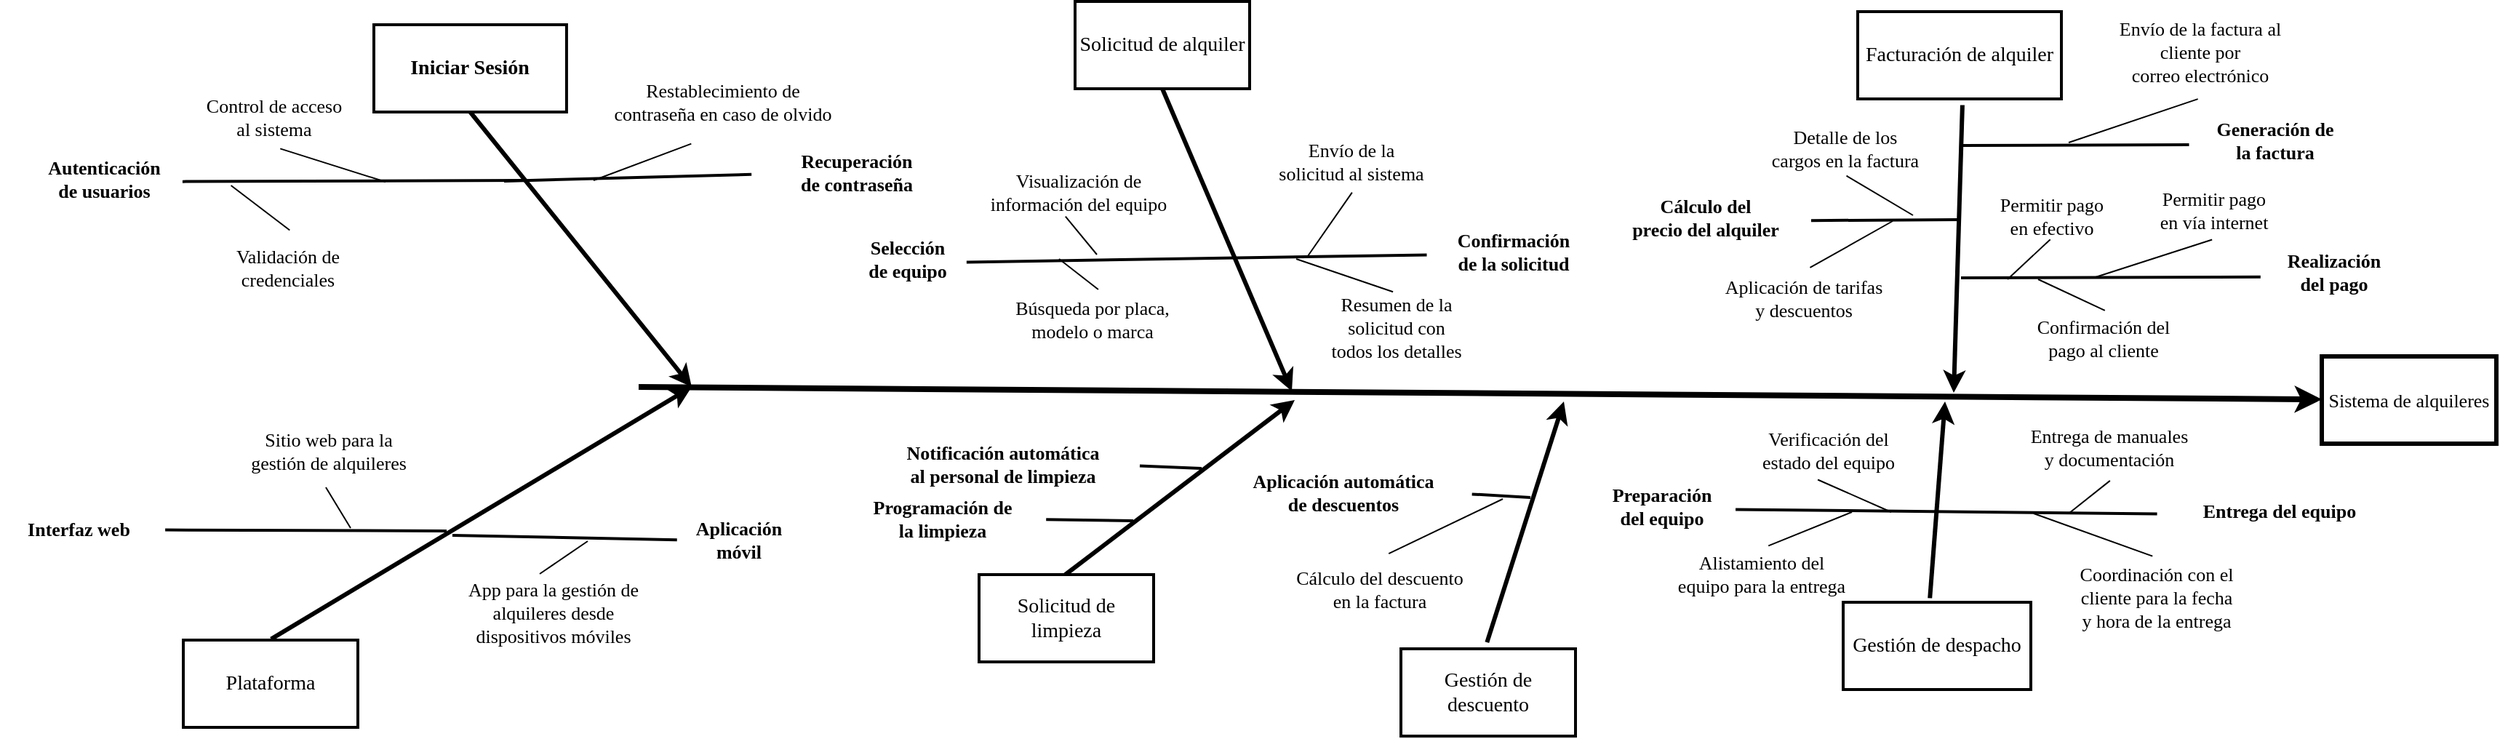 <mxfile version="23.0.2" type="device">
  <diagram name="Page-1" id="4fc8d65c-f3f6-feb3-4d1c-02f59d9f9886">
    <mxGraphModel dx="1450" dy="629" grid="0" gridSize="10" guides="0" tooltips="1" connect="0" arrows="0" fold="1" page="0" pageScale="1" pageWidth="1169" pageHeight="827" background="none" math="0" shadow="0">
      <root>
        <mxCell id="0" />
        <mxCell id="1" parent="0" />
        <mxCell id="2" value="Iniciar Sesión" style="whiteSpace=wrap;strokeWidth=2;fontSize=14;fontFamily=Verdana;fontStyle=1" parent="1" vertex="1">
          <mxGeometry x="27" y="127" width="132.46" height="60" as="geometry" />
        </mxCell>
        <mxCell id="5" value="Plataforma" style="whiteSpace=wrap;strokeWidth=2;fontSize=14;fontFamily=Verdana;fontStyle=0" parent="1" vertex="1">
          <mxGeometry x="-104.002" y="550" width="120" height="60" as="geometry" />
        </mxCell>
        <mxCell id="8" value="Sistema de alquileres" style="whiteSpace=wrap;strokeWidth=3;fontSize=13;fontFamily=Verdana;" parent="1" vertex="1">
          <mxGeometry x="1366" y="355" width="120" height="60" as="geometry" />
        </mxCell>
        <mxCell id="9" value="" style="edgeStyle=none;strokeWidth=4;fontSize=13;fontFamily=Verdana;" parent="1" target="8" edge="1">
          <mxGeometry width="100" height="100" relative="1" as="geometry">
            <mxPoint x="209" y="376" as="sourcePoint" />
            <mxPoint x="329" y="326" as="targetPoint" />
          </mxGeometry>
        </mxCell>
        <mxCell id="12" value="" style="edgeStyle=none;exitX=0.5;exitY=1;strokeWidth=3;fontSize=13;fontFamily=Verdana;" parent="1" source="2" edge="1">
          <mxGeometry width="100" height="100" relative="1" as="geometry">
            <mxPoint x="185.458" y="286" as="sourcePoint" />
            <mxPoint x="245.458" y="376" as="targetPoint" />
          </mxGeometry>
        </mxCell>
        <mxCell id="15" value="" style="edgeStyle=none;exitX=0.503;exitY=-0.012;strokeWidth=3;exitDx=0;exitDy=0;exitPerimeter=0;fontSize=13;fontFamily=Verdana;" parent="1" source="5" edge="1">
          <mxGeometry width="100" height="100" relative="1" as="geometry">
            <mxPoint x="185.458" y="496" as="sourcePoint" />
            <mxPoint x="245.458" y="376" as="targetPoint" />
          </mxGeometry>
        </mxCell>
        <mxCell id="16" value="" style="edgeStyle=none;endArrow=none;strokeWidth=2;fontSize=13;fontFamily=Verdana;" parent="1" source="114" edge="1">
          <mxGeometry width="100" height="100" relative="1" as="geometry">
            <mxPoint x="-77.482" y="236.47" as="sourcePoint" />
            <mxPoint x="131" y="234" as="targetPoint" />
          </mxGeometry>
        </mxCell>
        <mxCell id="19" value="" style="edgeStyle=none;endArrow=none;strokeWidth=2;entryX=-0.057;entryY=0.486;entryDx=0;entryDy=0;entryPerimeter=0;fontSize=13;fontFamily=Verdana;" parent="1" target="137" edge="1">
          <mxGeometry width="100" height="100" relative="1" as="geometry">
            <mxPoint x="116.518" y="234.47" as="sourcePoint" />
            <mxPoint x="176.518" y="234.47" as="targetPoint" />
          </mxGeometry>
        </mxCell>
        <mxCell id="27" value="" style="edgeStyle=none;endArrow=none;strokeWidth=2;exitX=1.047;exitY=0.452;exitDx=0;exitDy=0;exitPerimeter=0;fontSize=13;fontFamily=Verdana;" parent="1" source="120" edge="1">
          <mxGeometry width="100" height="100" relative="1" as="geometry">
            <mxPoint x="-76.003" y="478.76" as="sourcePoint" />
            <mxPoint x="77" y="475" as="targetPoint" />
          </mxGeometry>
        </mxCell>
        <mxCell id="38" value="" style="edgeStyle=none;endArrow=none;exitX=0.533;exitY=1.062;exitDx=0;exitDy=0;exitPerimeter=0;fontSize=13;fontFamily=Verdana;" parent="1" source="122" edge="1">
          <mxGeometry width="100" height="100" relative="1" as="geometry">
            <mxPoint x="-53" y="256" as="sourcePoint" />
            <mxPoint x="35" y="235" as="targetPoint" />
          </mxGeometry>
        </mxCell>
        <mxCell id="39" value="" style="edgeStyle=none;endArrow=none;exitX=0.512;exitY=-0.13;exitDx=0;exitDy=0;exitPerimeter=0;fontSize=13;fontFamily=Verdana;" parent="1" source="121" edge="1">
          <mxGeometry width="100" height="100" relative="1" as="geometry">
            <mxPoint x="-99.445" y="255.672" as="sourcePoint" />
            <mxPoint x="-71.212" y="237.47" as="targetPoint" />
          </mxGeometry>
        </mxCell>
        <mxCell id="114" value="Autenticación&#xa;de usuarios" style="text;spacingTop=-5;fontSize=13;align=center;verticalAlign=middle;points=[];fontStyle=1;fontFamily=Verdana;" parent="1" vertex="1">
          <mxGeometry x="-212" y="216" width="107.46" height="38" as="geometry" />
        </mxCell>
        <mxCell id="120" value="Interfaz web" style="text;spacingTop=-5;fontSize=13;align=center;verticalAlign=middle;points=[];fontStyle=1;fontFamily=Verdana;" parent="1" vertex="1">
          <mxGeometry x="-230" y="463" width="108.46" height="25" as="geometry" />
        </mxCell>
        <mxCell id="121" value="Validación de&#xa;credenciales" style="text;spacingTop=-5;fontSize=13;align=center;verticalAlign=middle;points=[];fontFamily=Verdana;" parent="1" vertex="1">
          <mxGeometry x="-80" y="274" width="96" height="44" as="geometry" />
        </mxCell>
        <mxCell id="122" value="Control de acceso&#xa;al sistema" style="text;spacingTop=-5;fontSize=13;align=center;verticalAlign=middle;points=[];fontFamily=Verdana;" parent="1" vertex="1">
          <mxGeometry x="-104" y="175" width="125" height="35" as="geometry" />
        </mxCell>
        <mxCell id="137" value="Recuperación&#xa;de contraseña" style="text;spacingTop=-5;fontSize=13;align=center;verticalAlign=middle;points=[];fontStyle=1;fontFamily=Verdana;" parent="1" vertex="1">
          <mxGeometry x="294" y="210" width="130" height="41" as="geometry" />
        </mxCell>
        <mxCell id="143" value="Solicitud de alquiler" style="whiteSpace=wrap;strokeWidth=2;fontSize=14;fontFamily=Verdana;fontStyle=0" parent="1" vertex="1">
          <mxGeometry x="509" y="111.0" width="120" height="60" as="geometry" />
        </mxCell>
        <mxCell id="145" value="" style="edgeStyle=none;exitX=0.5;exitY=1;strokeWidth=3;fontSize=13;fontFamily=Verdana;" parent="1" source="143" edge="1">
          <mxGeometry width="100" height="100" relative="1" as="geometry">
            <mxPoint x="600" y="295.0" as="sourcePoint" />
            <mxPoint x="658" y="379" as="targetPoint" />
          </mxGeometry>
        </mxCell>
        <mxCell id="146" value="" style="edgeStyle=none;exitX=0.493;exitY=0.002;strokeWidth=3;exitDx=0;exitDy=0;exitPerimeter=0;fontSize=13;fontFamily=Verdana;" parent="1" source="iAjT5SWpcd2ESqq7upP2-287" edge="1">
          <mxGeometry width="100" height="100" relative="1" as="geometry">
            <mxPoint x="600.0" y="505.0" as="sourcePoint" />
            <mxPoint x="660" y="385.0" as="targetPoint" />
          </mxGeometry>
        </mxCell>
        <mxCell id="147" value="" style="edgeStyle=none;endArrow=none;strokeWidth=2;exitX=1.032;exitY=0.507;exitDx=0;exitDy=0;exitPerimeter=0;entryX=-0.069;entryY=0.511;entryDx=0;entryDy=0;entryPerimeter=0;fontSize=13;fontFamily=Verdana;" parent="1" source="176" target="198" edge="1">
          <mxGeometry width="100" height="100" relative="1" as="geometry">
            <mxPoint x="499.0" y="285.0" as="sourcePoint" />
            <mxPoint x="606" y="290" as="targetPoint" />
          </mxGeometry>
        </mxCell>
        <mxCell id="159" value="" style="edgeStyle=none;endArrow=none;exitX=0.439;exitY=0.993;exitDx=0;exitDy=0;exitPerimeter=0;fontSize=13;fontFamily=Verdana;" parent="1" source="191" edge="1">
          <mxGeometry width="100" height="100" relative="1" as="geometry">
            <mxPoint x="529.0" y="305.0" as="sourcePoint" />
            <mxPoint x="524" y="285" as="targetPoint" />
          </mxGeometry>
        </mxCell>
        <mxCell id="160" value="" style="edgeStyle=none;endArrow=none;exitX=0.53;exitY=-0.108;exitDx=0;exitDy=0;exitPerimeter=0;fontSize=13;fontFamily=Verdana;" parent="1" source="190" edge="1">
          <mxGeometry width="100" height="100" relative="1" as="geometry">
            <mxPoint x="499.0" y="305.0" as="sourcePoint" />
            <mxPoint x="498" y="288" as="targetPoint" />
          </mxGeometry>
        </mxCell>
        <mxCell id="176" value="Selección&#xa;de equipo" style="text;spacingTop=-5;fontSize=13;align=center;verticalAlign=middle;points=[];fontStyle=1;fontFamily=Verdana;" parent="1" vertex="1">
          <mxGeometry x="356" y="276" width="76" height="28" as="geometry" />
        </mxCell>
        <mxCell id="190" value="Búsqueda por placa,&#xa;modelo o marca" style="text;spacingTop=-5;fontSize=13;align=center;verticalAlign=middle;points=[];fontFamily=Verdana;" parent="1" vertex="1">
          <mxGeometry x="455" y="313" width="132" height="37" as="geometry" />
        </mxCell>
        <mxCell id="191" value="Visualización de&#xa;información del equipo" style="text;spacingTop=-5;fontSize=13;align=center;verticalAlign=middle;points=[];fontFamily=Verdana;" parent="1" vertex="1">
          <mxGeometry x="437" y="229" width="149" height="30" as="geometry" />
        </mxCell>
        <mxCell id="198" value="Confirmación&#xa;de la solicitud" style="text;spacingTop=-5;fontSize=13;align=center;verticalAlign=middle;points=[];fontStyle=1;fontFamily=Verdana;" parent="1" vertex="1">
          <mxGeometry x="758" y="274" width="105" height="22" as="geometry" />
        </mxCell>
        <mxCell id="206" value="" style="edgeStyle=none;exitX=0.514;exitY=1.071;strokeWidth=3;exitDx=0;exitDy=0;exitPerimeter=0;fontSize=13;fontFamily=Verdana;" parent="1" source="iAjT5SWpcd2ESqq7upP2-303" edge="1">
          <mxGeometry width="100" height="100" relative="1" as="geometry">
            <mxPoint x="1054.833" y="275.528" as="sourcePoint" />
            <mxPoint x="1113" y="380" as="targetPoint" />
          </mxGeometry>
        </mxCell>
        <mxCell id="207" value="" style="edgeStyle=none;exitX=0.493;exitY=-0.074;strokeWidth=3;exitDx=0;exitDy=0;exitPerimeter=0;fontSize=13;fontFamily=Verdana;" parent="1" source="iAjT5SWpcd2ESqq7upP2-295" edge="1">
          <mxGeometry width="100" height="100" relative="1" as="geometry">
            <mxPoint x="1054.833" y="505.528" as="sourcePoint" />
            <mxPoint x="845" y="386" as="targetPoint" />
          </mxGeometry>
        </mxCell>
        <mxCell id="iAjT5SWpcd2ESqq7upP2-274" value="" style="edgeStyle=none;endArrow=none;exitX=0.397;exitY=1.109;exitDx=0;exitDy=0;exitPerimeter=0;fontSize=13;fontFamily=Verdana;" parent="1" source="iAjT5SWpcd2ESqq7upP2-275" edge="1">
          <mxGeometry width="100" height="100" relative="1" as="geometry">
            <mxPoint x="192" y="190" as="sourcePoint" />
            <mxPoint x="178" y="234" as="targetPoint" />
          </mxGeometry>
        </mxCell>
        <mxCell id="iAjT5SWpcd2ESqq7upP2-275" value="Restablecimiento de&#xa;contraseña en caso de olvido" style="text;spacingTop=-5;fontSize=13;align=center;verticalAlign=middle;points=[];fontFamily=Verdana;" parent="1" vertex="1">
          <mxGeometry x="161" y="160" width="212" height="44" as="geometry" />
        </mxCell>
        <mxCell id="iAjT5SWpcd2ESqq7upP2-277" value="" style="edgeStyle=none;endArrow=none;exitX=0.486;exitY=1.139;exitDx=0;exitDy=0;exitPerimeter=0;fontSize=13;fontFamily=Verdana;" parent="1" source="iAjT5SWpcd2ESqq7upP2-278" edge="1">
          <mxGeometry width="100" height="100" relative="1" as="geometry">
            <mxPoint x="-85.052" y="504" as="sourcePoint" />
            <mxPoint x="11" y="473" as="targetPoint" />
          </mxGeometry>
        </mxCell>
        <mxCell id="iAjT5SWpcd2ESqq7upP2-278" value="Sitio web para la&#xa;gestión de alquileres" style="text;spacingTop=-5;fontSize=13;align=center;verticalAlign=middle;points=[];fontFamily=Verdana;" parent="1" vertex="1">
          <mxGeometry x="-76" y="404" width="144" height="36" as="geometry" />
        </mxCell>
        <mxCell id="iAjT5SWpcd2ESqq7upP2-281" value="" style="edgeStyle=none;endArrow=none;strokeWidth=2;fontSize=13;fontFamily=Verdana;exitX=-0.033;exitY=0.45;exitDx=0;exitDy=0;exitPerimeter=0;" parent="1" source="iAjT5SWpcd2ESqq7upP2-282" edge="1">
          <mxGeometry width="100" height="100" relative="1" as="geometry">
            <mxPoint x="225" y="503" as="sourcePoint" />
            <mxPoint x="81" y="478" as="targetPoint" />
          </mxGeometry>
        </mxCell>
        <mxCell id="iAjT5SWpcd2ESqq7upP2-282" value="Aplicación&#xa;móvil" style="text;spacingTop=-5;fontSize=13;align=center;verticalAlign=middle;points=[];fontStyle=1;fontFamily=Verdana;" parent="1" vertex="1">
          <mxGeometry x="238" y="464" width="80" height="38" as="geometry" />
        </mxCell>
        <mxCell id="iAjT5SWpcd2ESqq7upP2-285" value="" style="edgeStyle=none;endArrow=none;exitX=0.441;exitY=-0.009;exitDx=0;exitDy=0;exitPerimeter=0;fontSize=13;fontFamily=Verdana;" parent="1" source="iAjT5SWpcd2ESqq7upP2-286" edge="1">
          <mxGeometry width="100" height="100" relative="1" as="geometry">
            <mxPoint x="329.948" y="621" as="sourcePoint" />
            <mxPoint x="174" y="482" as="targetPoint" />
          </mxGeometry>
        </mxCell>
        <mxCell id="iAjT5SWpcd2ESqq7upP2-286" value="App para la gestión de&#xa;alquileres desde&#xa;dispositivos móviles" style="text;spacingTop=-5;fontSize=13;align=center;verticalAlign=middle;points=[];fontFamily=Verdana;" parent="1" vertex="1">
          <mxGeometry x="70" y="505" width="161" height="56" as="geometry" />
        </mxCell>
        <mxCell id="iAjT5SWpcd2ESqq7upP2-287" value="Solicitud de limpieza" style="whiteSpace=wrap;strokeWidth=2;fontSize=14;fontFamily=Verdana;fontStyle=0" parent="1" vertex="1">
          <mxGeometry x="443" y="505.0" width="120" height="60" as="geometry" />
        </mxCell>
        <mxCell id="iAjT5SWpcd2ESqq7upP2-288" value="" style="edgeStyle=none;endArrow=none;strokeWidth=2;exitX=1.031;exitY=0.479;exitDx=0;exitDy=0;exitPerimeter=0;fontSize=13;fontFamily=Verdana;" parent="1" source="iAjT5SWpcd2ESqq7upP2-291" edge="1">
          <mxGeometry width="100" height="100" relative="1" as="geometry">
            <mxPoint x="468.0" y="464.0" as="sourcePoint" />
            <mxPoint x="596" y="432" as="targetPoint" />
          </mxGeometry>
        </mxCell>
        <mxCell id="iAjT5SWpcd2ESqq7upP2-291" value="Notificación automática&#xa;al personal de limpieza" style="text;spacingTop=-5;fontSize=13;align=center;verticalAlign=middle;points=[];fontStyle=1;fontFamily=Verdana;" parent="1" vertex="1">
          <mxGeometry x="371" y="413" width="177" height="36" as="geometry" />
        </mxCell>
        <mxCell id="iAjT5SWpcd2ESqq7upP2-294" value="Programación de&#xa;la limpieza" style="text;spacingTop=-5;fontSize=13;align=center;verticalAlign=middle;points=[];fontStyle=1;fontFamily=Verdana;" parent="1" vertex="1">
          <mxGeometry x="353" y="456" width="130" height="25" as="geometry" />
        </mxCell>
        <mxCell id="iAjT5SWpcd2ESqq7upP2-295" value="Gestión de descuento" style="whiteSpace=wrap;strokeWidth=2;fontSize=14;fontFamily=Verdana;fontStyle=0" parent="1" vertex="1">
          <mxGeometry x="733" y="556" width="120" height="60" as="geometry" />
        </mxCell>
        <mxCell id="iAjT5SWpcd2ESqq7upP2-296" value="" style="edgeStyle=none;endArrow=none;strokeWidth=2;exitX=1.029;exitY=0.474;exitDx=0;exitDy=0;exitPerimeter=0;fontSize=13;fontFamily=Verdana;" parent="1" source="iAjT5SWpcd2ESqq7upP2-299" edge="1">
          <mxGeometry width="100" height="100" relative="1" as="geometry">
            <mxPoint x="742.0" y="430.0" as="sourcePoint" />
            <mxPoint x="822" y="452" as="targetPoint" />
          </mxGeometry>
        </mxCell>
        <mxCell id="iAjT5SWpcd2ESqq7upP2-298" value="" style="edgeStyle=none;endArrow=none;fontSize=13;fontFamily=Verdana;entryX=0.541;entryY=-0.196;entryDx=0;entryDy=0;entryPerimeter=0;" parent="1" target="iAjT5SWpcd2ESqq7upP2-300" edge="1">
          <mxGeometry width="100" height="100" relative="1" as="geometry">
            <mxPoint x="803" y="453" as="sourcePoint" />
            <mxPoint x="769" y="488" as="targetPoint" />
          </mxGeometry>
        </mxCell>
        <mxCell id="iAjT5SWpcd2ESqq7upP2-299" value="Aplicación automática&#xa;de descuentos" style="text;spacingTop=-5;fontSize=13;align=center;verticalAlign=middle;points=[];fontStyle=1;fontFamily=Verdana;" parent="1" vertex="1">
          <mxGeometry x="610" y="435" width="167" height="31" as="geometry" />
        </mxCell>
        <mxCell id="iAjT5SWpcd2ESqq7upP2-300" value="Cálculo del descuento&#xa;en la factura" style="text;spacingTop=-5;fontSize=13;align=center;verticalAlign=middle;points=[];fontFamily=Verdana;" parent="1" vertex="1">
          <mxGeometry x="644" y="498" width="149" height="38" as="geometry" />
        </mxCell>
        <mxCell id="iAjT5SWpcd2ESqq7upP2-303" value="Facturación de alquiler" style="whiteSpace=wrap;strokeWidth=2;fontSize=14;fontFamily=Verdana;fontStyle=0" parent="1" vertex="1">
          <mxGeometry x="1047" y="118" width="140" height="60" as="geometry" />
        </mxCell>
        <mxCell id="iAjT5SWpcd2ESqq7upP2-304" value="" style="edgeStyle=none;endArrow=none;strokeWidth=2;entryX=-0.029;entryY=0.528;entryDx=0;entryDy=0;entryPerimeter=0;fontSize=13;fontFamily=Verdana;" parent="1" target="iAjT5SWpcd2ESqq7upP2-310" edge="1">
          <mxGeometry width="100" height="100" relative="1" as="geometry">
            <mxPoint x="1119" y="210" as="sourcePoint" />
            <mxPoint x="1247" y="191" as="targetPoint" />
          </mxGeometry>
        </mxCell>
        <mxCell id="iAjT5SWpcd2ESqq7upP2-305" value="" style="edgeStyle=none;endArrow=none;exitX=0.505;exitY=0.968;exitDx=0;exitDy=0;exitPerimeter=0;fontSize=13;fontFamily=Verdana;" parent="1" source="iAjT5SWpcd2ESqq7upP2-309" edge="1">
          <mxGeometry width="100" height="100" relative="1" as="geometry">
            <mxPoint x="1073" y="251" as="sourcePoint" />
            <mxPoint x="1085" y="258" as="targetPoint" />
          </mxGeometry>
        </mxCell>
        <mxCell id="iAjT5SWpcd2ESqq7upP2-306" value="" style="edgeStyle=none;endArrow=none;exitX=0.532;exitY=-0.076;exitDx=0;exitDy=0;exitPerimeter=0;fontSize=13;fontFamily=Verdana;" parent="1" source="iAjT5SWpcd2ESqq7upP2-308" edge="1">
          <mxGeometry width="100" height="100" relative="1" as="geometry">
            <mxPoint x="1033" y="252" as="sourcePoint" />
            <mxPoint x="1071" y="262" as="targetPoint" />
          </mxGeometry>
        </mxCell>
        <mxCell id="iAjT5SWpcd2ESqq7upP2-307" value="Cálculo del&#xa;precio del alquiler" style="text;spacingTop=-5;fontSize=13;align=center;verticalAlign=middle;points=[];fontStyle=1;fontFamily=Verdana;" parent="1" vertex="1">
          <mxGeometry x="875" y="240" width="135" height="43" as="geometry" />
        </mxCell>
        <mxCell id="iAjT5SWpcd2ESqq7upP2-308" value="Aplicación de tarifas&#xa;y descuentos" style="text;spacingTop=-5;fontSize=13;align=center;verticalAlign=middle;points=[];fontFamily=Verdana;" parent="1" vertex="1">
          <mxGeometry x="944" y="297" width="132" height="40" as="geometry" />
        </mxCell>
        <mxCell id="iAjT5SWpcd2ESqq7upP2-309" value="Detalle de los&#xa;cargos en la factura" style="text;spacingTop=-5;fontSize=13;align=center;verticalAlign=middle;points=[];fontFamily=Verdana;" parent="1" vertex="1">
          <mxGeometry x="963" y="196" width="151" height="36" as="geometry" />
        </mxCell>
        <mxCell id="iAjT5SWpcd2ESqq7upP2-310" value="Generación de&#xa;la factura" style="text;spacingTop=-5;fontSize=13;align=center;verticalAlign=middle;points=[];fontStyle=1;fontFamily=Verdana;" parent="1" vertex="1">
          <mxGeometry x="1278" y="192" width="112" height="33.03" as="geometry" />
        </mxCell>
        <mxCell id="iAjT5SWpcd2ESqq7upP2-311" value="Resumen de la&#xa;solicitud con&#xa;todos los detalles" style="text;spacingTop=-5;fontSize=13;align=center;verticalAlign=middle;points=[];fontFamily=Verdana;" parent="1" vertex="1">
          <mxGeometry x="669" y="313" width="122" height="48" as="geometry" />
        </mxCell>
        <mxCell id="iAjT5SWpcd2ESqq7upP2-312" value="" style="edgeStyle=none;endArrow=none;exitX=0.48;exitY=-0.049;exitDx=0;exitDy=0;exitPerimeter=0;fontSize=13;fontFamily=Verdana;" parent="1" source="iAjT5SWpcd2ESqq7upP2-311" edge="1">
          <mxGeometry width="100" height="100" relative="1" as="geometry">
            <mxPoint x="698.0" y="307.0" as="sourcePoint" />
            <mxPoint x="661" y="288" as="targetPoint" />
          </mxGeometry>
        </mxCell>
        <mxCell id="iAjT5SWpcd2ESqq7upP2-313" value="Envío de la&#xa;solicitud al sistema" style="text;spacingTop=-5;fontSize=13;align=center;verticalAlign=middle;points=[];fontFamily=Verdana;" parent="1" vertex="1">
          <mxGeometry x="629" y="205" width="140" height="36" as="geometry" />
        </mxCell>
        <mxCell id="iAjT5SWpcd2ESqq7upP2-314" value="" style="edgeStyle=none;endArrow=none;exitX=0.503;exitY=1.037;exitDx=0;exitDy=0;exitPerimeter=0;fontSize=13;fontFamily=Verdana;" parent="1" source="iAjT5SWpcd2ESqq7upP2-313" edge="1">
          <mxGeometry width="100" height="100" relative="1" as="geometry">
            <mxPoint x="708.0" y="317.0" as="sourcePoint" />
            <mxPoint x="669" y="286" as="targetPoint" />
          </mxGeometry>
        </mxCell>
        <mxCell id="iAjT5SWpcd2ESqq7upP2-315" value="" style="edgeStyle=none;endArrow=none;strokeWidth=2;entryX=-0.056;entryY=0.537;entryDx=0;entryDy=0;entryPerimeter=0;fontSize=13;fontFamily=Verdana;" parent="1" target="iAjT5SWpcd2ESqq7upP2-316" edge="1">
          <mxGeometry width="100" height="100" relative="1" as="geometry">
            <mxPoint x="1118" y="301" as="sourcePoint" />
            <mxPoint x="1242" y="287" as="targetPoint" />
          </mxGeometry>
        </mxCell>
        <mxCell id="iAjT5SWpcd2ESqq7upP2-316" value="Realización&#xa;del pago" style="text;spacingTop=-5;fontSize=13;align=center;verticalAlign=middle;points=[];fontFamily=Verdana;fontStyle=1" parent="1" vertex="1">
          <mxGeometry x="1329" y="280" width="91" height="38" as="geometry" />
        </mxCell>
        <mxCell id="iAjT5SWpcd2ESqq7upP2-317" value="Envío de la factura al&#xa;cliente por&#xa;correo electrónico" style="text;spacingTop=-5;fontSize=13;align=center;verticalAlign=middle;points=[];fontFamily=Verdana;" parent="1" vertex="1">
          <mxGeometry x="1213" y="119" width="139" height="57" as="geometry" />
        </mxCell>
        <mxCell id="iAjT5SWpcd2ESqq7upP2-318" value="" style="edgeStyle=none;endArrow=none;exitX=0.488;exitY=1.036;exitDx=0;exitDy=0;exitPerimeter=0;fontSize=13;fontFamily=Verdana;" parent="1" source="iAjT5SWpcd2ESqq7upP2-317" edge="1">
          <mxGeometry width="100" height="100" relative="1" as="geometry">
            <mxPoint x="1161" y="206" as="sourcePoint" />
            <mxPoint x="1192" y="208" as="targetPoint" />
          </mxGeometry>
        </mxCell>
        <mxCell id="iAjT5SWpcd2ESqq7upP2-319" value="Confirmación del&#xa;pago al cliente" style="text;spacingTop=-5;fontSize=13;align=center;verticalAlign=middle;points=[];fontFamily=Verdana;" parent="1" vertex="1">
          <mxGeometry x="1159" y="327" width="114" height="35" as="geometry" />
        </mxCell>
        <mxCell id="iAjT5SWpcd2ESqq7upP2-320" value="" style="edgeStyle=none;endArrow=none;exitX=0.508;exitY=-0.101;exitDx=0;exitDy=0;exitPerimeter=0;fontSize=13;fontFamily=Verdana;" parent="1" source="iAjT5SWpcd2ESqq7upP2-319" edge="1">
          <mxGeometry width="100" height="100" relative="1" as="geometry">
            <mxPoint x="1133" y="317" as="sourcePoint" />
            <mxPoint x="1171" y="302" as="targetPoint" />
          </mxGeometry>
        </mxCell>
        <mxCell id="iAjT5SWpcd2ESqq7upP2-321" value="Permitir pago&#xa;en efectivo" style="text;spacingTop=-5;fontSize=13;align=center;verticalAlign=middle;points=[];fontFamily=Verdana;" parent="1" vertex="1">
          <mxGeometry x="1136" y="247" width="89" height="27" as="geometry" />
        </mxCell>
        <mxCell id="iAjT5SWpcd2ESqq7upP2-322" value="" style="edgeStyle=none;endArrow=none;exitX=0.487;exitY=1.022;exitDx=0;exitDy=0;exitPerimeter=0;fontSize=13;fontFamily=Verdana;" parent="1" source="iAjT5SWpcd2ESqq7upP2-321" edge="1">
          <mxGeometry width="100" height="100" relative="1" as="geometry">
            <mxPoint x="1225" y="249" as="sourcePoint" />
            <mxPoint x="1150" y="302" as="targetPoint" />
          </mxGeometry>
        </mxCell>
        <mxCell id="iAjT5SWpcd2ESqq7upP2-323" value="Permitir pago&#xa;en vía internet" style="text;spacingTop=-5;fontSize=13;align=center;verticalAlign=middle;points=[];fontFamily=Verdana;" parent="1" vertex="1">
          <mxGeometry x="1237" y="239" width="110" height="35" as="geometry" />
        </mxCell>
        <mxCell id="iAjT5SWpcd2ESqq7upP2-324" value="" style="edgeStyle=none;endArrow=none;exitX=0.487;exitY=1.022;exitDx=0;exitDy=0;exitPerimeter=0;fontSize=13;fontFamily=Verdana;" parent="1" source="iAjT5SWpcd2ESqq7upP2-323" edge="1">
          <mxGeometry width="100" height="100" relative="1" as="geometry">
            <mxPoint x="1271" y="250" as="sourcePoint" />
            <mxPoint x="1209" y="301" as="targetPoint" />
          </mxGeometry>
        </mxCell>
        <mxCell id="iAjT5SWpcd2ESqq7upP2-325" value="" style="edgeStyle=none;endArrow=none;strokeWidth=2;exitX=1.047;exitY=0.447;exitDx=0;exitDy=0;exitPerimeter=0;fontSize=13;fontFamily=Verdana;" parent="1" source="iAjT5SWpcd2ESqq7upP2-294" edge="1">
          <mxGeometry width="100" height="100" relative="1" as="geometry">
            <mxPoint x="484" y="471" as="sourcePoint" />
            <mxPoint x="549" y="468" as="targetPoint" />
          </mxGeometry>
        </mxCell>
        <mxCell id="iAjT5SWpcd2ESqq7upP2-326" value="Gestión de despacho" style="whiteSpace=wrap;strokeWidth=2;fontSize=14;fontFamily=Verdana;fontStyle=0" parent="1" vertex="1">
          <mxGeometry x="1037" y="524" width="129" height="60" as="geometry" />
        </mxCell>
        <mxCell id="iAjT5SWpcd2ESqq7upP2-327" value="" style="edgeStyle=none;endArrow=none;strokeWidth=2;exitX=1.032;exitY=0.507;exitDx=0;exitDy=0;exitPerimeter=0;entryX=-0.069;entryY=0.511;entryDx=0;entryDy=0;entryPerimeter=0;fontSize=13;fontFamily=Verdana;" parent="1" source="iAjT5SWpcd2ESqq7upP2-330" target="iAjT5SWpcd2ESqq7upP2-333" edge="1">
          <mxGeometry width="100" height="100" relative="1" as="geometry">
            <mxPoint x="1045" y="462.0" as="sourcePoint" />
            <mxPoint x="1152" y="467" as="targetPoint" />
          </mxGeometry>
        </mxCell>
        <mxCell id="iAjT5SWpcd2ESqq7upP2-328" value="" style="edgeStyle=none;endArrow=none;exitX=0.439;exitY=0.993;exitDx=0;exitDy=0;exitPerimeter=0;fontSize=13;fontFamily=Verdana;" parent="1" source="iAjT5SWpcd2ESqq7upP2-332" edge="1">
          <mxGeometry width="100" height="100" relative="1" as="geometry">
            <mxPoint x="1075" y="482.0" as="sourcePoint" />
            <mxPoint x="1070" y="462" as="targetPoint" />
          </mxGeometry>
        </mxCell>
        <mxCell id="iAjT5SWpcd2ESqq7upP2-329" value="" style="edgeStyle=none;endArrow=none;exitX=0.53;exitY=-0.108;exitDx=0;exitDy=0;exitPerimeter=0;fontSize=13;fontFamily=Verdana;" parent="1" source="iAjT5SWpcd2ESqq7upP2-331" edge="1">
          <mxGeometry width="100" height="100" relative="1" as="geometry">
            <mxPoint x="1045" y="482.0" as="sourcePoint" />
            <mxPoint x="1043" y="462" as="targetPoint" />
          </mxGeometry>
        </mxCell>
        <mxCell id="iAjT5SWpcd2ESqq7upP2-330" value="Preparación&#xa;del equipo" style="text;spacingTop=-5;fontSize=13;align=center;verticalAlign=middle;points=[];fontStyle=1;fontFamily=Verdana;" parent="1" vertex="1">
          <mxGeometry x="865" y="446" width="95" height="28" as="geometry" />
        </mxCell>
        <mxCell id="iAjT5SWpcd2ESqq7upP2-331" value="Alistamiento del&#xa;equipo para la entrega" style="text;spacingTop=-5;fontSize=13;align=center;verticalAlign=middle;points=[];fontFamily=Verdana;" parent="1" vertex="1">
          <mxGeometry x="904" y="489" width="154" height="35" as="geometry" />
        </mxCell>
        <mxCell id="iAjT5SWpcd2ESqq7upP2-332" value="Verificación del&#xa;estado del equipo" style="text;spacingTop=-5;fontSize=13;align=center;verticalAlign=middle;points=[];fontFamily=Verdana;" parent="1" vertex="1">
          <mxGeometry x="966" y="403" width="122" height="37" as="geometry" />
        </mxCell>
        <mxCell id="iAjT5SWpcd2ESqq7upP2-333" value="Entrega del equipo" style="text;spacingTop=-5;fontSize=13;align=center;verticalAlign=middle;points=[];fontStyle=1;fontFamily=Verdana;" parent="1" vertex="1">
          <mxGeometry x="1263" y="451" width="148" height="24" as="geometry" />
        </mxCell>
        <mxCell id="iAjT5SWpcd2ESqq7upP2-334" value="Coordinación con el&#xa;cliente para la fecha&#xa;y hora de la entrega" style="text;spacingTop=-5;fontSize=13;align=center;verticalAlign=middle;points=[];fontFamily=Verdana;" parent="1" vertex="1">
          <mxGeometry x="1181" y="495" width="143" height="55" as="geometry" />
        </mxCell>
        <mxCell id="iAjT5SWpcd2ESqq7upP2-335" value="" style="edgeStyle=none;endArrow=none;exitX=0.48;exitY=-0.049;exitDx=0;exitDy=0;exitPerimeter=0;fontSize=13;fontFamily=Verdana;" parent="1" source="iAjT5SWpcd2ESqq7upP2-334" edge="1">
          <mxGeometry width="100" height="100" relative="1" as="geometry">
            <mxPoint x="1244" y="484.0" as="sourcePoint" />
            <mxPoint x="1168" y="463" as="targetPoint" />
          </mxGeometry>
        </mxCell>
        <mxCell id="iAjT5SWpcd2ESqq7upP2-336" value="Entrega de manuales&#xa;y documentación" style="text;spacingTop=-5;fontSize=13;align=center;verticalAlign=middle;points=[];fontFamily=Verdana;" parent="1" vertex="1">
          <mxGeometry x="1149" y="400" width="142" height="39" as="geometry" />
        </mxCell>
        <mxCell id="iAjT5SWpcd2ESqq7upP2-337" value="" style="edgeStyle=none;endArrow=none;exitX=0.503;exitY=1.037;exitDx=0;exitDy=0;exitPerimeter=0;fontSize=13;fontFamily=Verdana;" parent="1" source="iAjT5SWpcd2ESqq7upP2-336" edge="1">
          <mxGeometry width="100" height="100" relative="1" as="geometry">
            <mxPoint x="1254" y="494.0" as="sourcePoint" />
            <mxPoint x="1192" y="463" as="targetPoint" />
          </mxGeometry>
        </mxCell>
        <mxCell id="iAjT5SWpcd2ESqq7upP2-338" value="" style="edgeStyle=none;exitX=0.462;exitY=-0.047;strokeWidth=3;exitDx=0;exitDy=0;exitPerimeter=0;fontSize=13;fontFamily=Verdana;" parent="1" source="iAjT5SWpcd2ESqq7upP2-326" edge="1">
          <mxGeometry width="100" height="100" relative="1" as="geometry">
            <mxPoint x="973" y="200" as="sourcePoint" />
            <mxPoint x="1107" y="386" as="targetPoint" />
          </mxGeometry>
        </mxCell>
        <mxCell id="iAjT5SWpcd2ESqq7upP2-340" value="" style="edgeStyle=none;endArrow=none;strokeWidth=2;entryX=-0.119;entryY=0.394;entryDx=0;entryDy=0;entryPerimeter=0;exitX=1.037;exitY=0.502;exitDx=0;exitDy=0;exitPerimeter=0;fontSize=13;fontFamily=Verdana;" parent="1" source="iAjT5SWpcd2ESqq7upP2-307" edge="1">
          <mxGeometry width="100" height="100" relative="1" as="geometry">
            <mxPoint x="1009.0" y="262.252" as="sourcePoint" />
            <mxPoint x="1116.18" y="261" as="targetPoint" />
          </mxGeometry>
        </mxCell>
      </root>
    </mxGraphModel>
  </diagram>
</mxfile>
